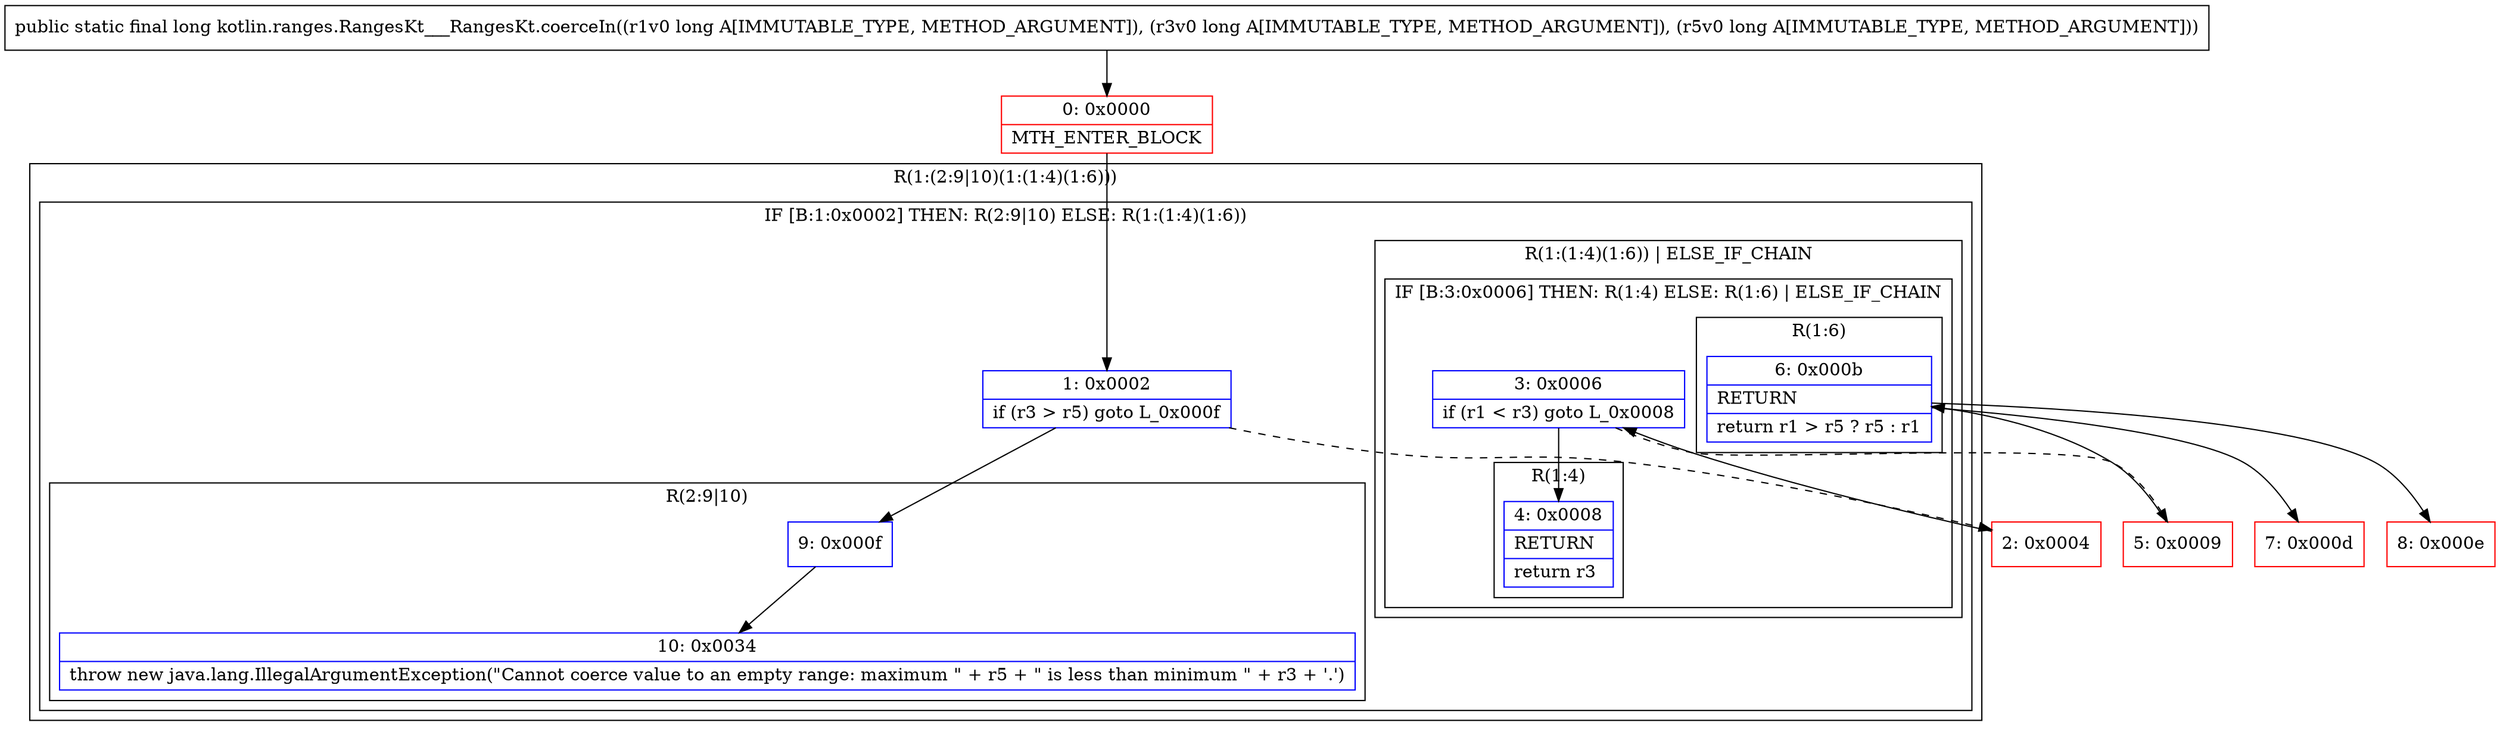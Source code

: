 digraph "CFG forkotlin.ranges.RangesKt___RangesKt.coerceIn(JJJ)J" {
subgraph cluster_Region_412080095 {
label = "R(1:(2:9|10)(1:(1:4)(1:6)))";
node [shape=record,color=blue];
subgraph cluster_IfRegion_408430572 {
label = "IF [B:1:0x0002] THEN: R(2:9|10) ELSE: R(1:(1:4)(1:6))";
node [shape=record,color=blue];
Node_1 [shape=record,label="{1\:\ 0x0002|if (r3 \> r5) goto L_0x000f\l}"];
subgraph cluster_Region_206518484 {
label = "R(2:9|10)";
node [shape=record,color=blue];
Node_9 [shape=record,label="{9\:\ 0x000f}"];
Node_10 [shape=record,label="{10\:\ 0x0034|throw new java.lang.IllegalArgumentException(\"Cannot coerce value to an empty range: maximum \" + r5 + \" is less than minimum \" + r3 + '.')\l}"];
}
subgraph cluster_Region_699446912 {
label = "R(1:(1:4)(1:6)) | ELSE_IF_CHAIN\l";
node [shape=record,color=blue];
subgraph cluster_IfRegion_1340583238 {
label = "IF [B:3:0x0006] THEN: R(1:4) ELSE: R(1:6) | ELSE_IF_CHAIN\l";
node [shape=record,color=blue];
Node_3 [shape=record,label="{3\:\ 0x0006|if (r1 \< r3) goto L_0x0008\l}"];
subgraph cluster_Region_383353873 {
label = "R(1:4)";
node [shape=record,color=blue];
Node_4 [shape=record,label="{4\:\ 0x0008|RETURN\l|return r3\l}"];
}
subgraph cluster_Region_1671796614 {
label = "R(1:6)";
node [shape=record,color=blue];
Node_6 [shape=record,label="{6\:\ 0x000b|RETURN\l|return r1 \> r5 ? r5 : r1\l}"];
}
}
}
}
}
Node_0 [shape=record,color=red,label="{0\:\ 0x0000|MTH_ENTER_BLOCK\l}"];
Node_2 [shape=record,color=red,label="{2\:\ 0x0004}"];
Node_5 [shape=record,color=red,label="{5\:\ 0x0009}"];
Node_7 [shape=record,color=red,label="{7\:\ 0x000d}"];
Node_8 [shape=record,color=red,label="{8\:\ 0x000e}"];
MethodNode[shape=record,label="{public static final long kotlin.ranges.RangesKt___RangesKt.coerceIn((r1v0 long A[IMMUTABLE_TYPE, METHOD_ARGUMENT]), (r3v0 long A[IMMUTABLE_TYPE, METHOD_ARGUMENT]), (r5v0 long A[IMMUTABLE_TYPE, METHOD_ARGUMENT])) }"];
MethodNode -> Node_0;
Node_1 -> Node_2[style=dashed];
Node_1 -> Node_9;
Node_9 -> Node_10;
Node_3 -> Node_4;
Node_3 -> Node_5[style=dashed];
Node_6 -> Node_7;
Node_6 -> Node_8;
Node_0 -> Node_1;
Node_2 -> Node_3;
Node_5 -> Node_6;
}

